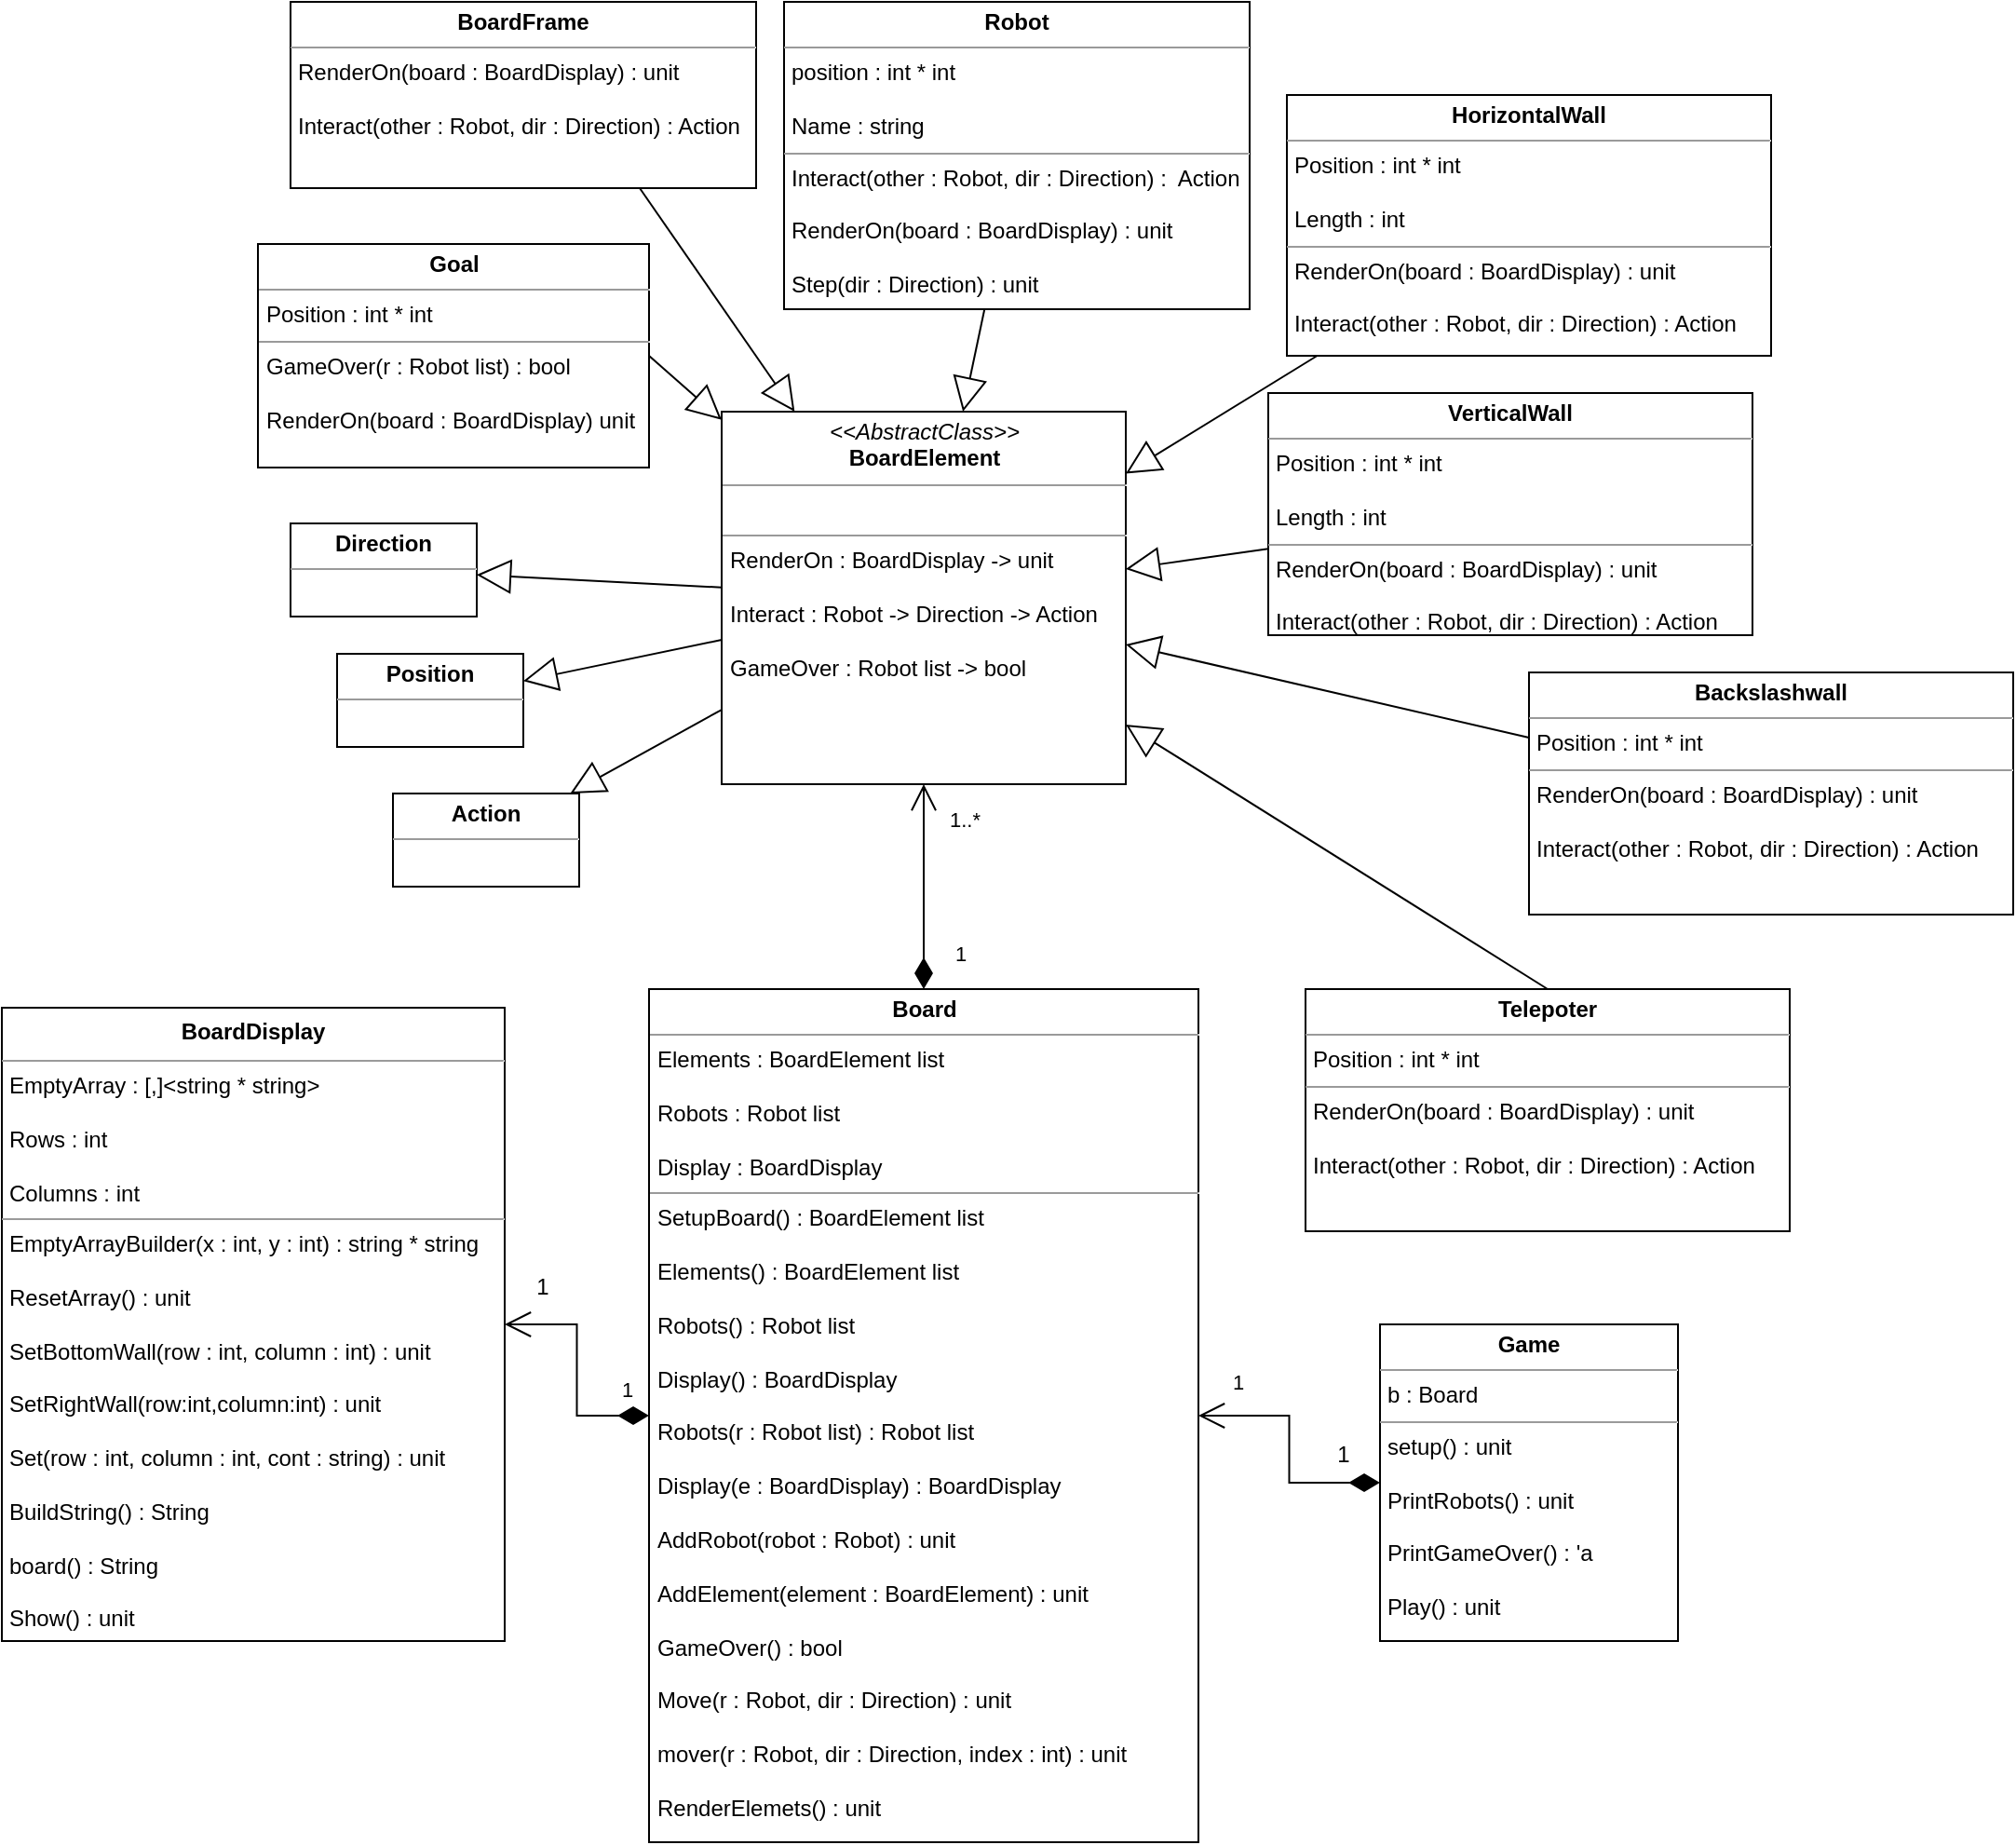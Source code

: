 <mxfile version="16.0.0" type="device"><diagram id="C5RBs43oDa-KdzZeNtuy" name="Page-1"><mxGraphModel dx="1673" dy="896" grid="0" gridSize="10" guides="1" tooltips="1" connect="1" arrows="1" fold="1" page="0" pageScale="1" pageWidth="1169" pageHeight="1654" math="0" shadow="0"><root><mxCell id="WIyWlLk6GJQsqaUBKTNV-0"/><mxCell id="WIyWlLk6GJQsqaUBKTNV-1" parent="WIyWlLk6GJQsqaUBKTNV-0"/><mxCell id="-jEHESKyd3ZPEfkHfVcP-0" value="&lt;p style=&quot;margin: 0px ; margin-top: 4px ; text-align: center&quot;&gt;&lt;i&gt;&amp;lt;&amp;lt;AbstractClass&amp;gt;&amp;gt;&lt;/i&gt;&lt;br&gt;&lt;b&gt;BoardElement&lt;/b&gt;&lt;/p&gt;&lt;hr size=&quot;1&quot;&gt;&lt;p style=&quot;margin: 0px ; margin-left: 4px&quot;&gt;&lt;br&gt;&lt;/p&gt;&lt;hr size=&quot;1&quot;&gt;&lt;p style=&quot;margin: 0px ; margin-left: 4px&quot;&gt;RenderOn : BoardDisplay -&amp;gt; unit&lt;/p&gt;&lt;p style=&quot;margin: 0px ; margin-left: 4px&quot;&gt;&lt;br&gt;&lt;/p&gt;&lt;p style=&quot;margin: 0px ; margin-left: 4px&quot;&gt;Interact : Robot -&amp;gt; Direction -&amp;gt; Action&lt;/p&gt;&lt;p style=&quot;margin: 0px ; margin-left: 4px&quot;&gt;&lt;br&gt;&lt;/p&gt;&lt;p style=&quot;margin: 0px ; margin-left: 4px&quot;&gt;GameOver : Robot list -&amp;gt; bool&lt;/p&gt;&lt;p style=&quot;margin: 0px ; margin-left: 4px&quot;&gt;&lt;br&gt;&lt;/p&gt;" style="verticalAlign=top;align=left;overflow=fill;fontSize=12;fontFamily=Helvetica;html=1;" parent="WIyWlLk6GJQsqaUBKTNV-1" vertex="1"><mxGeometry x="456.5" y="230" width="217" height="200" as="geometry"/></mxCell><mxCell id="-jEHESKyd3ZPEfkHfVcP-6" value="&lt;p style=&quot;margin: 4px 0px 0px ; text-align: center ; line-height: 1.5&quot;&gt;&lt;b&gt;BoardDisplay&lt;/b&gt;&lt;/p&gt;&lt;hr size=&quot;1&quot;&gt;&lt;p style=&quot;margin: 0px ; margin-left: 4px&quot;&gt;EmptyArray : [,]&amp;lt;string * string&amp;gt;&lt;/p&gt;&lt;p style=&quot;margin: 0px ; margin-left: 4px&quot;&gt;&lt;br&gt;&lt;/p&gt;&lt;p style=&quot;margin: 0px ; margin-left: 4px&quot;&gt;&lt;span&gt;Rows : int&lt;/span&gt;&lt;br&gt;&lt;/p&gt;&lt;p style=&quot;margin: 0px ; margin-left: 4px&quot;&gt;&lt;br&gt;&lt;/p&gt;&lt;p style=&quot;margin: 0px ; margin-left: 4px&quot;&gt;Columns : int&lt;/p&gt;&lt;hr size=&quot;1&quot;&gt;&lt;p style=&quot;margin: 0px ; margin-left: 4px&quot;&gt;EmptyArrayBuilder(x : int, y : int) : string * string&lt;br&gt;&lt;/p&gt;&lt;p style=&quot;margin: 0px ; margin-left: 4px&quot;&gt;&lt;br&gt;&lt;/p&gt;&lt;p style=&quot;margin: 0px ; margin-left: 4px&quot;&gt;ResetArray() : unit&lt;br&gt;&lt;/p&gt;&lt;p style=&quot;margin: 0px ; margin-left: 4px&quot;&gt;&lt;br&gt;&lt;/p&gt;&lt;p style=&quot;margin: 0px ; margin-left: 4px&quot;&gt;SetBottomWall(row : int, column : int) : unit&lt;/p&gt;&lt;p style=&quot;margin: 0px ; margin-left: 4px&quot;&gt;&lt;br&gt;&lt;/p&gt;&lt;p style=&quot;margin: 0px ; margin-left: 4px&quot;&gt;SetRightWall(row:int,column:int) : unit&lt;/p&gt;&lt;p style=&quot;margin: 0px ; margin-left: 4px&quot;&gt;&lt;br&gt;&lt;/p&gt;&lt;p style=&quot;margin: 0px ; margin-left: 4px&quot;&gt;Set(row : int, column : int, cont : string) : unit&lt;/p&gt;&lt;p style=&quot;margin: 0px ; margin-left: 4px&quot;&gt;&lt;br&gt;&lt;/p&gt;&lt;p style=&quot;margin: 0px ; margin-left: 4px&quot;&gt;BuildString() : String&lt;/p&gt;&lt;p style=&quot;margin: 0px ; margin-left: 4px&quot;&gt;&lt;br&gt;&lt;/p&gt;&lt;p style=&quot;margin: 0px ; margin-left: 4px&quot;&gt;board() : String&lt;/p&gt;&lt;p style=&quot;margin: 0px ; margin-left: 4px&quot;&gt;&lt;br&gt;&lt;/p&gt;&lt;p style=&quot;margin: 0px ; margin-left: 4px&quot;&gt;Show() : unit&lt;/p&gt;&lt;p style=&quot;margin: 0px ; margin-left: 4px&quot;&gt;&lt;br&gt;&lt;/p&gt;" style="verticalAlign=top;align=left;overflow=fill;fontSize=12;fontFamily=Helvetica;html=1;rounded=0;fillColor=default;gradientColor=none;" parent="WIyWlLk6GJQsqaUBKTNV-1" vertex="1"><mxGeometry x="70" y="550" width="270" height="340" as="geometry"/></mxCell><mxCell id="-jEHESKyd3ZPEfkHfVcP-8" value="&lt;p style=&quot;margin: 0px ; margin-top: 4px ; text-align: center&quot;&gt;&lt;b&gt;Robot&lt;/b&gt;&lt;/p&gt;&lt;hr size=&quot;1&quot;&gt;&lt;p style=&quot;margin: 0px ; margin-left: 4px&quot;&gt;position : int * int&lt;/p&gt;&lt;p style=&quot;margin: 0px ; margin-left: 4px&quot;&gt;&lt;br&gt;&lt;/p&gt;&lt;p style=&quot;margin: 0px ; margin-left: 4px&quot;&gt;Name : string&lt;/p&gt;&lt;hr size=&quot;1&quot;&gt;&lt;p style=&quot;margin: 0px ; margin-left: 4px&quot;&gt;Interact(other : Robot, dir : Direction) :&amp;nbsp; Action&lt;/p&gt;&lt;p style=&quot;margin: 0px ; margin-left: 4px&quot;&gt;&lt;br&gt;&lt;/p&gt;&lt;p style=&quot;margin: 0px ; margin-left: 4px&quot;&gt;RenderOn(board : BoardDisplay) : unit&lt;/p&gt;&lt;p style=&quot;margin: 0px ; margin-left: 4px&quot;&gt;&lt;br&gt;&lt;/p&gt;&lt;p style=&quot;margin: 0px ; margin-left: 4px&quot;&gt;Step(dir : Direction) : unit&lt;/p&gt;" style="verticalAlign=top;align=left;overflow=fill;fontSize=12;fontFamily=Helvetica;html=1;rounded=0;fillColor=default;gradientColor=none;" parent="WIyWlLk6GJQsqaUBKTNV-1" vertex="1"><mxGeometry x="490" y="10" width="250" height="165" as="geometry"/></mxCell><mxCell id="-jEHESKyd3ZPEfkHfVcP-9" value="&lt;p style=&quot;margin: 0px ; margin-top: 4px ; text-align: center&quot;&gt;&lt;b&gt;Goal&lt;/b&gt;&lt;/p&gt;&lt;hr size=&quot;1&quot;&gt;&lt;p style=&quot;margin: 0px ; margin-left: 4px&quot;&gt;Position : int * int&lt;/p&gt;&lt;hr size=&quot;1&quot;&gt;&lt;p style=&quot;margin: 0px ; margin-left: 4px&quot;&gt;GameOver(r : Robot list) : bool&lt;/p&gt;&lt;p style=&quot;margin: 0px ; margin-left: 4px&quot;&gt;&lt;br&gt;&lt;/p&gt;&lt;p style=&quot;margin: 0px ; margin-left: 4px&quot;&gt;RenderOn(board : BoardDisplay) unit&lt;/p&gt;" style="verticalAlign=top;align=left;overflow=fill;fontSize=12;fontFamily=Helvetica;html=1;rounded=0;fillColor=default;gradientColor=none;" parent="WIyWlLk6GJQsqaUBKTNV-1" vertex="1"><mxGeometry x="207.5" y="140" width="210" height="120" as="geometry"/></mxCell><mxCell id="-jEHESKyd3ZPEfkHfVcP-11" value="&lt;p style=&quot;margin: 0px ; margin-top: 4px ; text-align: center&quot;&gt;&lt;b&gt;BoardFrame&lt;/b&gt;&lt;/p&gt;&lt;hr size=&quot;1&quot;&gt;&lt;p style=&quot;margin: 0px ; margin-left: 4px&quot;&gt;&lt;/p&gt;&lt;p style=&quot;margin: 0px ; margin-left: 4px&quot;&gt;RenderOn(board : BoardDisplay) : unit&lt;/p&gt;&lt;p style=&quot;margin: 0px ; margin-left: 4px&quot;&gt;&lt;br&gt;&lt;/p&gt;&lt;p style=&quot;margin: 0px ; margin-left: 4px&quot;&gt;Interact(other : Robot, dir : Direction) : Action&lt;/p&gt;" style="verticalAlign=top;align=left;overflow=fill;fontSize=12;fontFamily=Helvetica;html=1;rounded=0;fillColor=default;gradientColor=none;" parent="WIyWlLk6GJQsqaUBKTNV-1" vertex="1"><mxGeometry x="225" y="10" width="250" height="100" as="geometry"/></mxCell><mxCell id="-jEHESKyd3ZPEfkHfVcP-13" value="&lt;p style=&quot;margin: 0px ; margin-top: 4px ; text-align: center&quot;&gt;&lt;b&gt;VerticalWall&lt;/b&gt;&lt;/p&gt;&lt;hr size=&quot;1&quot;&gt;&lt;p style=&quot;margin: 0px ; margin-left: 4px&quot;&gt;Position : int * int&lt;br&gt;&lt;/p&gt;&lt;p style=&quot;margin: 0px ; margin-left: 4px&quot;&gt;&lt;br&gt;&lt;/p&gt;&lt;p style=&quot;margin: 0px ; margin-left: 4px&quot;&gt;Length : int&lt;br&gt;&lt;/p&gt;&lt;hr size=&quot;1&quot;&gt;&lt;p style=&quot;margin: 0px 0px 0px 4px&quot;&gt;RenderOn(board : BoardDisplay) : unit&lt;/p&gt;&lt;p style=&quot;margin: 0px 0px 0px 4px&quot;&gt;&lt;br&gt;&lt;/p&gt;&lt;p style=&quot;margin: 0px 0px 0px 4px&quot;&gt;Interact(other : Robot, dir : Direction) : Action&lt;/p&gt;" style="verticalAlign=top;align=left;overflow=fill;fontSize=12;fontFamily=Helvetica;html=1;rounded=0;fillColor=default;gradientColor=none;" parent="WIyWlLk6GJQsqaUBKTNV-1" vertex="1"><mxGeometry x="750" y="220" width="260" height="130" as="geometry"/></mxCell><mxCell id="-jEHESKyd3ZPEfkHfVcP-15" value="&lt;p style=&quot;margin: 0px ; margin-top: 4px ; text-align: center&quot;&gt;&lt;b&gt;HorizontalWall&lt;/b&gt;&lt;/p&gt;&lt;hr size=&quot;1&quot;&gt;&lt;p style=&quot;margin: 0px 0px 0px 4px&quot;&gt;Position : int * int&lt;br&gt;&lt;/p&gt;&lt;p style=&quot;margin: 0px 0px 0px 4px&quot;&gt;&lt;br&gt;&lt;/p&gt;&lt;p style=&quot;margin: 0px 0px 0px 4px&quot;&gt;Length : int&lt;br&gt;&lt;/p&gt;&lt;hr size=&quot;1&quot;&gt;&lt;p style=&quot;margin: 0px 0px 0px 4px&quot;&gt;RenderOn(board : BoardDisplay) : unit&lt;/p&gt;&lt;p style=&quot;margin: 0px 0px 0px 4px&quot;&gt;&lt;br&gt;&lt;/p&gt;&lt;p style=&quot;margin: 0px 0px 0px 4px&quot;&gt;Interact(other : Robot, dir : Direction) : Action&lt;/p&gt;" style="verticalAlign=top;align=left;overflow=fill;fontSize=12;fontFamily=Helvetica;html=1;rounded=0;fillColor=default;gradientColor=none;" parent="WIyWlLk6GJQsqaUBKTNV-1" vertex="1"><mxGeometry x="760" y="60" width="260" height="140" as="geometry"/></mxCell><mxCell id="-jEHESKyd3ZPEfkHfVcP-17" value="&lt;p style=&quot;margin: 0px ; margin-top: 4px ; text-align: center&quot;&gt;&lt;b&gt;Board&lt;/b&gt;&lt;/p&gt;&lt;hr size=&quot;1&quot;&gt;&lt;p style=&quot;margin: 0px 0px 0px 4px&quot;&gt;Elements : BoardElement list&lt;br&gt;&lt;/p&gt;&lt;p style=&quot;margin: 0px 0px 0px 4px&quot;&gt;&lt;br&gt;&lt;/p&gt;&lt;p style=&quot;margin: 0px 0px 0px 4px&quot;&gt;Robots : Robot list&lt;/p&gt;&lt;p style=&quot;margin: 0px 0px 0px 4px&quot;&gt;&lt;br&gt;&lt;/p&gt;&lt;p style=&quot;margin: 0px 0px 0px 4px&quot;&gt;Display : BoardDisplay&lt;/p&gt;&lt;hr size=&quot;1&quot;&gt;&lt;p style=&quot;margin: 0px ; margin-left: 4px&quot;&gt;SetupBoard() : BoardElement list&amp;nbsp;&lt;br&gt;&lt;/p&gt;&lt;p style=&quot;margin: 0px ; margin-left: 4px&quot;&gt;&lt;br&gt;&lt;/p&gt;&lt;p style=&quot;margin: 0px 0px 0px 4px&quot;&gt;Elements() : BoardElement list&lt;/p&gt;&lt;p style=&quot;margin: 0px 0px 0px 4px&quot;&gt;&lt;br&gt;&lt;/p&gt;&lt;p style=&quot;margin: 0px 0px 0px 4px&quot;&gt;Robots() : Robot list&lt;/p&gt;&lt;p style=&quot;margin: 0px 0px 0px 4px&quot;&gt;&lt;br&gt;&lt;/p&gt;&lt;p style=&quot;margin: 0px 0px 0px 4px&quot;&gt;Display() : BoardDisplay&lt;br&gt;&lt;/p&gt;&lt;p style=&quot;margin: 0px 0px 0px 4px&quot;&gt;&lt;br&gt;&lt;/p&gt;&lt;p style=&quot;margin: 0px 0px 0px 4px&quot;&gt;Robots(r : Robot list) : Robot list&lt;/p&gt;&lt;p style=&quot;margin: 0px 0px 0px 4px&quot;&gt;&lt;br&gt;&lt;/p&gt;&lt;p style=&quot;margin: 0px 0px 0px 4px&quot;&gt;Display(e : BoardDisplay) : BoardDisplay&lt;/p&gt;&lt;p style=&quot;margin: 0px ; margin-left: 4px&quot;&gt;&lt;br&gt;&lt;/p&gt;&lt;p style=&quot;margin: 0px ; margin-left: 4px&quot;&gt;AddRobot(robot : Robot) : unit&lt;/p&gt;&lt;p style=&quot;margin: 0px ; margin-left: 4px&quot;&gt;&lt;br&gt;&lt;/p&gt;&lt;p style=&quot;margin: 0px ; margin-left: 4px&quot;&gt;AddElement(element : BoardElement) : unit&lt;/p&gt;&lt;p style=&quot;margin: 0px ; margin-left: 4px&quot;&gt;&lt;br&gt;&lt;/p&gt;&lt;p style=&quot;margin: 0px ; margin-left: 4px&quot;&gt;GameOver() : bool&lt;/p&gt;&lt;p style=&quot;margin: 0px ; margin-left: 4px&quot;&gt;&lt;br&gt;&lt;/p&gt;&lt;p style=&quot;margin: 0px ; margin-left: 4px&quot;&gt;Move(r : Robot, dir : Direction) : unit&lt;/p&gt;&lt;p style=&quot;margin: 0px ; margin-left: 4px&quot;&gt;&lt;br&gt;&lt;/p&gt;&lt;p style=&quot;margin: 0px ; margin-left: 4px&quot;&gt;mover(r : Robot, dir : Direction, index : int) : unit&lt;br&gt;&lt;/p&gt;&lt;p style=&quot;margin: 0px ; margin-left: 4px&quot;&gt;&lt;br&gt;&lt;/p&gt;&lt;p style=&quot;margin: 0px ; margin-left: 4px&quot;&gt;RenderElemets() : unit&lt;/p&gt;" style="verticalAlign=top;align=left;overflow=fill;fontSize=12;fontFamily=Helvetica;html=1;rounded=0;fillColor=default;gradientColor=none;" parent="WIyWlLk6GJQsqaUBKTNV-1" vertex="1"><mxGeometry x="417.5" y="540" width="295" height="458" as="geometry"/></mxCell><mxCell id="-jEHESKyd3ZPEfkHfVcP-18" value="&lt;p style=&quot;margin: 0px ; margin-top: 4px ; text-align: center&quot;&gt;&lt;b&gt;Game&lt;/b&gt;&lt;/p&gt;&lt;hr size=&quot;1&quot;&gt;&lt;p style=&quot;margin: 0px ; margin-left: 4px&quot;&gt;b : Board&lt;/p&gt;&lt;hr size=&quot;1&quot;&gt;&lt;p style=&quot;margin: 0px ; margin-left: 4px&quot;&gt;setup() : unit&lt;br&gt;&lt;/p&gt;&lt;p style=&quot;margin: 0px ; margin-left: 4px&quot;&gt;&lt;br&gt;&lt;/p&gt;&lt;p style=&quot;margin: 0px ; margin-left: 4px&quot;&gt;PrintRobots() :&amp;nbsp;unit&lt;br&gt;&lt;/p&gt;&lt;p style=&quot;margin: 0px ; margin-left: 4px&quot;&gt;&lt;br&gt;&lt;/p&gt;&lt;p style=&quot;margin: 0px ; margin-left: 4px&quot;&gt;PrintGameOver() : 'a&lt;br&gt;&lt;/p&gt;&lt;p style=&quot;margin: 0px ; margin-left: 4px&quot;&gt;&lt;br&gt;&lt;/p&gt;&lt;p style=&quot;margin: 0px ; margin-left: 4px&quot;&gt;Play() : unit&lt;/p&gt;" style="verticalAlign=top;align=left;overflow=fill;fontSize=12;fontFamily=Helvetica;html=1;rounded=0;fillColor=none;gradientColor=none;strokeColor=default;" parent="WIyWlLk6GJQsqaUBKTNV-1" vertex="1"><mxGeometry x="810" y="720" width="160" height="170" as="geometry"/></mxCell><mxCell id="6oN-2dehJlzUy1jCP6Fs-0" value="&lt;p style=&quot;margin: 0px ; margin-top: 4px ; text-align: center&quot;&gt;&lt;b&gt;Backslashwall&lt;/b&gt;&lt;/p&gt;&lt;hr size=&quot;1&quot;&gt;&lt;p style=&quot;margin: 0px ; margin-left: 4px&quot;&gt;Position : int * int&lt;/p&gt;&lt;hr size=&quot;1&quot;&gt;&lt;p style=&quot;margin: 0px 0px 0px 4px&quot;&gt;RenderOn(board : BoardDisplay) : unit&lt;/p&gt;&lt;p style=&quot;margin: 0px 0px 0px 4px&quot;&gt;&lt;br&gt;&lt;/p&gt;&lt;p style=&quot;margin: 0px 0px 0px 4px&quot;&gt;Interact(other : Robot, dir : Direction) : Action&lt;/p&gt;" style="verticalAlign=top;align=left;overflow=fill;fontSize=12;fontFamily=Helvetica;html=1;rounded=0;fillColor=default;gradientColor=none;" vertex="1" parent="WIyWlLk6GJQsqaUBKTNV-1"><mxGeometry x="890" y="370" width="260" height="130" as="geometry"/></mxCell><mxCell id="6oN-2dehJlzUy1jCP6Fs-1" value="&lt;p style=&quot;margin: 0px ; margin-top: 4px ; text-align: center&quot;&gt;&lt;b&gt;Telepoter&lt;/b&gt;&lt;/p&gt;&lt;hr size=&quot;1&quot;&gt;&lt;p style=&quot;margin: 0px ; margin-left: 4px&quot;&gt;Position : int * int&lt;/p&gt;&lt;hr size=&quot;1&quot;&gt;&lt;p style=&quot;margin: 0px 0px 0px 4px&quot;&gt;RenderOn(board : BoardDisplay) : unit&lt;/p&gt;&lt;p style=&quot;margin: 0px 0px 0px 4px&quot;&gt;&lt;br&gt;&lt;/p&gt;&lt;p style=&quot;margin: 0px 0px 0px 4px&quot;&gt;Interact(other : Robot, dir : Direction) : Action&lt;/p&gt;" style="verticalAlign=top;align=left;overflow=fill;fontSize=12;fontFamily=Helvetica;html=1;rounded=0;fillColor=default;gradientColor=none;" vertex="1" parent="WIyWlLk6GJQsqaUBKTNV-1"><mxGeometry x="770" y="540" width="260" height="130" as="geometry"/></mxCell><mxCell id="6oN-2dehJlzUy1jCP6Fs-9" value="" style="endArrow=block;endSize=16;endFill=0;html=1;rounded=0;exitX=0.5;exitY=0;exitDx=0;exitDy=0;" edge="1" parent="WIyWlLk6GJQsqaUBKTNV-1" source="6oN-2dehJlzUy1jCP6Fs-1" target="-jEHESKyd3ZPEfkHfVcP-0"><mxGeometry width="160" relative="1" as="geometry"><mxPoint x="760" y="630" as="sourcePoint"/><mxPoint x="920" y="630" as="targetPoint"/></mxGeometry></mxCell><mxCell id="6oN-2dehJlzUy1jCP6Fs-10" value="" style="endArrow=block;endSize=16;endFill=0;html=1;rounded=0;" edge="1" parent="WIyWlLk6GJQsqaUBKTNV-1" source="6oN-2dehJlzUy1jCP6Fs-0" target="-jEHESKyd3ZPEfkHfVcP-0"><mxGeometry width="160" relative="1" as="geometry"><mxPoint x="670" y="490" as="sourcePoint"/><mxPoint x="670" y="430" as="targetPoint"/></mxGeometry></mxCell><mxCell id="6oN-2dehJlzUy1jCP6Fs-12" value="" style="endArrow=block;endSize=16;endFill=0;html=1;rounded=0;exitX=1;exitY=0.5;exitDx=0;exitDy=0;" edge="1" parent="WIyWlLk6GJQsqaUBKTNV-1" source="-jEHESKyd3ZPEfkHfVcP-9" target="-jEHESKyd3ZPEfkHfVcP-0"><mxGeometry width="160" relative="1" as="geometry"><mxPoint x="440" y="470" as="sourcePoint"/><mxPoint x="440" y="410" as="targetPoint"/></mxGeometry></mxCell><mxCell id="6oN-2dehJlzUy1jCP6Fs-13" value="" style="endArrow=block;endSize=16;endFill=0;html=1;rounded=0;exitX=0.75;exitY=1;exitDx=0;exitDy=0;" edge="1" parent="WIyWlLk6GJQsqaUBKTNV-1" source="-jEHESKyd3ZPEfkHfVcP-11" target="-jEHESKyd3ZPEfkHfVcP-0"><mxGeometry width="160" relative="1" as="geometry"><mxPoint x="380" y="320" as="sourcePoint"/><mxPoint x="468.019" y="347" as="targetPoint"/></mxGeometry></mxCell><mxCell id="6oN-2dehJlzUy1jCP6Fs-14" value="" style="endArrow=block;endSize=16;endFill=0;html=1;rounded=0;" edge="1" parent="WIyWlLk6GJQsqaUBKTNV-1" source="-jEHESKyd3ZPEfkHfVcP-8" target="-jEHESKyd3ZPEfkHfVcP-0"><mxGeometry width="160" relative="1" as="geometry"><mxPoint x="347.5" y="180" as="sourcePoint"/><mxPoint x="466.5" y="263.692" as="targetPoint"/></mxGeometry></mxCell><mxCell id="6oN-2dehJlzUy1jCP6Fs-15" value="" style="endArrow=block;endSize=16;endFill=0;html=1;rounded=0;" edge="1" parent="WIyWlLk6GJQsqaUBKTNV-1" source="-jEHESKyd3ZPEfkHfVcP-15" target="-jEHESKyd3ZPEfkHfVcP-0"><mxGeometry width="160" relative="1" as="geometry"><mxPoint x="575" y="185" as="sourcePoint"/><mxPoint x="575" y="240" as="targetPoint"/></mxGeometry></mxCell><mxCell id="6oN-2dehJlzUy1jCP6Fs-16" value="" style="endArrow=block;endSize=16;endFill=0;html=1;rounded=0;" edge="1" parent="WIyWlLk6GJQsqaUBKTNV-1" source="-jEHESKyd3ZPEfkHfVcP-13" target="-jEHESKyd3ZPEfkHfVcP-0"><mxGeometry width="160" relative="1" as="geometry"><mxPoint x="792" y="200" as="sourcePoint"/><mxPoint x="683.5" y="277.5" as="targetPoint"/></mxGeometry></mxCell><mxCell id="6oN-2dehJlzUy1jCP6Fs-17" value="&lt;p style=&quot;margin: 0px ; margin-top: 4px ; text-align: center&quot;&gt;&lt;b&gt;Position&lt;/b&gt;&lt;/p&gt;&lt;hr size=&quot;1&quot;&gt;&lt;p style=&quot;margin: 0px ; margin-left: 4px&quot;&gt;&lt;/p&gt;&lt;p style=&quot;margin: 0px ; margin-left: 4px&quot;&gt;&lt;br&gt;&lt;/p&gt;" style="verticalAlign=top;align=left;overflow=fill;fontSize=12;fontFamily=Helvetica;html=1;rounded=0;fillColor=default;gradientColor=none;" vertex="1" parent="WIyWlLk6GJQsqaUBKTNV-1"><mxGeometry x="250" y="360" width="100" height="50" as="geometry"/></mxCell><mxCell id="6oN-2dehJlzUy1jCP6Fs-18" value="&lt;p style=&quot;margin: 0px ; margin-top: 4px ; text-align: center&quot;&gt;&lt;b&gt;Action&lt;/b&gt;&lt;/p&gt;&lt;hr size=&quot;1&quot;&gt;&lt;p style=&quot;margin: 0px ; margin-left: 4px&quot;&gt;&lt;/p&gt;&lt;p style=&quot;margin: 0px ; margin-left: 4px&quot;&gt;&lt;br&gt;&lt;/p&gt;" style="verticalAlign=top;align=left;overflow=fill;fontSize=12;fontFamily=Helvetica;html=1;rounded=0;fillColor=default;gradientColor=none;" vertex="1" parent="WIyWlLk6GJQsqaUBKTNV-1"><mxGeometry x="280" y="435" width="100" height="50" as="geometry"/></mxCell><mxCell id="6oN-2dehJlzUy1jCP6Fs-19" value="&lt;p style=&quot;margin: 0px ; margin-top: 4px ; text-align: center&quot;&gt;&lt;b&gt;Direction&lt;/b&gt;&lt;/p&gt;&lt;hr size=&quot;1&quot;&gt;&lt;p style=&quot;margin: 0px ; margin-left: 4px&quot;&gt;&lt;/p&gt;&lt;p style=&quot;margin: 0px ; margin-left: 4px&quot;&gt;&lt;br&gt;&lt;/p&gt;" style="verticalAlign=top;align=left;overflow=fill;fontSize=12;fontFamily=Helvetica;html=1;rounded=0;fillColor=default;gradientColor=none;" vertex="1" parent="WIyWlLk6GJQsqaUBKTNV-1"><mxGeometry x="225" y="290" width="100" height="50" as="geometry"/></mxCell><mxCell id="6oN-2dehJlzUy1jCP6Fs-28" value="1..*" style="edgeLabel;resizable=0;html=1;align=left;verticalAlign=bottom;" connectable="0" vertex="1" parent="WIyWlLk6GJQsqaUBKTNV-1"><mxGeometry x="600" y="435" as="geometry"><mxPoint x="-23" y="22" as="offset"/></mxGeometry></mxCell><mxCell id="6oN-2dehJlzUy1jCP6Fs-37" value="1" style="endArrow=open;html=1;endSize=12;startArrow=diamondThin;startSize=14;startFill=1;edgeStyle=orthogonalEdgeStyle;align=left;verticalAlign=bottom;rounded=0;" edge="1" parent="WIyWlLk6GJQsqaUBKTNV-1" source="-jEHESKyd3ZPEfkHfVcP-17" target="-jEHESKyd3ZPEfkHfVcP-0"><mxGeometry x="-0.818" y="-15" relative="1" as="geometry"><mxPoint x="700" y="490" as="sourcePoint"/><mxPoint x="860" y="490" as="targetPoint"/><mxPoint as="offset"/></mxGeometry></mxCell><mxCell id="6oN-2dehJlzUy1jCP6Fs-42" value="1" style="endArrow=open;html=1;endSize=12;startArrow=diamondThin;startSize=14;startFill=1;edgeStyle=orthogonalEdgeStyle;align=left;verticalAlign=bottom;rounded=0;" edge="1" parent="WIyWlLk6GJQsqaUBKTNV-1" source="-jEHESKyd3ZPEfkHfVcP-17" target="-jEHESKyd3ZPEfkHfVcP-6"><mxGeometry x="-0.733" y="-5" relative="1" as="geometry"><mxPoint x="400" y="580" as="sourcePoint"/><mxPoint x="400" y="430" as="targetPoint"/><mxPoint as="offset"/></mxGeometry></mxCell><mxCell id="6oN-2dehJlzUy1jCP6Fs-43" value="1" style="endArrow=open;html=1;endSize=12;startArrow=diamondThin;startSize=14;startFill=1;edgeStyle=orthogonalEdgeStyle;align=left;verticalAlign=bottom;rounded=0;" edge="1" parent="WIyWlLk6GJQsqaUBKTNV-1" source="-jEHESKyd3ZPEfkHfVcP-18" target="-jEHESKyd3ZPEfkHfVcP-17"><mxGeometry x="0.763" y="-9" relative="1" as="geometry"><mxPoint x="877.5" y="1054" as="sourcePoint"/><mxPoint x="790" y="890" as="targetPoint"/><mxPoint as="offset"/></mxGeometry></mxCell><mxCell id="6oN-2dehJlzUy1jCP6Fs-45" value="1" style="text;html=1;align=center;verticalAlign=middle;resizable=0;points=[];autosize=1;strokeColor=none;fillColor=none;" vertex="1" parent="WIyWlLk6GJQsqaUBKTNV-1"><mxGeometry x="780" y="780" width="20" height="20" as="geometry"/></mxCell><mxCell id="6oN-2dehJlzUy1jCP6Fs-46" value="1" style="text;html=1;align=center;verticalAlign=middle;resizable=0;points=[];autosize=1;strokeColor=none;fillColor=none;" vertex="1" parent="WIyWlLk6GJQsqaUBKTNV-1"><mxGeometry x="350" y="690" width="20" height="20" as="geometry"/></mxCell><mxCell id="6oN-2dehJlzUy1jCP6Fs-48" value="" style="endArrow=block;endSize=16;endFill=0;html=1;rounded=0;" edge="1" parent="WIyWlLk6GJQsqaUBKTNV-1" source="-jEHESKyd3ZPEfkHfVcP-0" target="6oN-2dehJlzUy1jCP6Fs-19"><mxGeometry width="160" relative="1" as="geometry"><mxPoint x="546.5" y="511.99" as="sourcePoint"/><mxPoint x="320" y="370.005" as="targetPoint"/></mxGeometry></mxCell><mxCell id="6oN-2dehJlzUy1jCP6Fs-49" value="" style="endArrow=block;endSize=16;endFill=0;html=1;rounded=0;" edge="1" parent="WIyWlLk6GJQsqaUBKTNV-1" source="-jEHESKyd3ZPEfkHfVcP-0" target="6oN-2dehJlzUy1jCP6Fs-17"><mxGeometry width="160" relative="1" as="geometry"><mxPoint x="466.5" y="334.707" as="sourcePoint"/><mxPoint x="317.5" y="327.439" as="targetPoint"/></mxGeometry></mxCell><mxCell id="6oN-2dehJlzUy1jCP6Fs-50" value="" style="endArrow=block;endSize=16;endFill=0;html=1;rounded=0;" edge="1" parent="WIyWlLk6GJQsqaUBKTNV-1" source="-jEHESKyd3ZPEfkHfVcP-0" target="6oN-2dehJlzUy1jCP6Fs-18"><mxGeometry width="160" relative="1" as="geometry"><mxPoint x="475" y="442.267" as="sourcePoint"/><mxPoint x="326" y="434.999" as="targetPoint"/></mxGeometry></mxCell></root></mxGraphModel></diagram></mxfile>